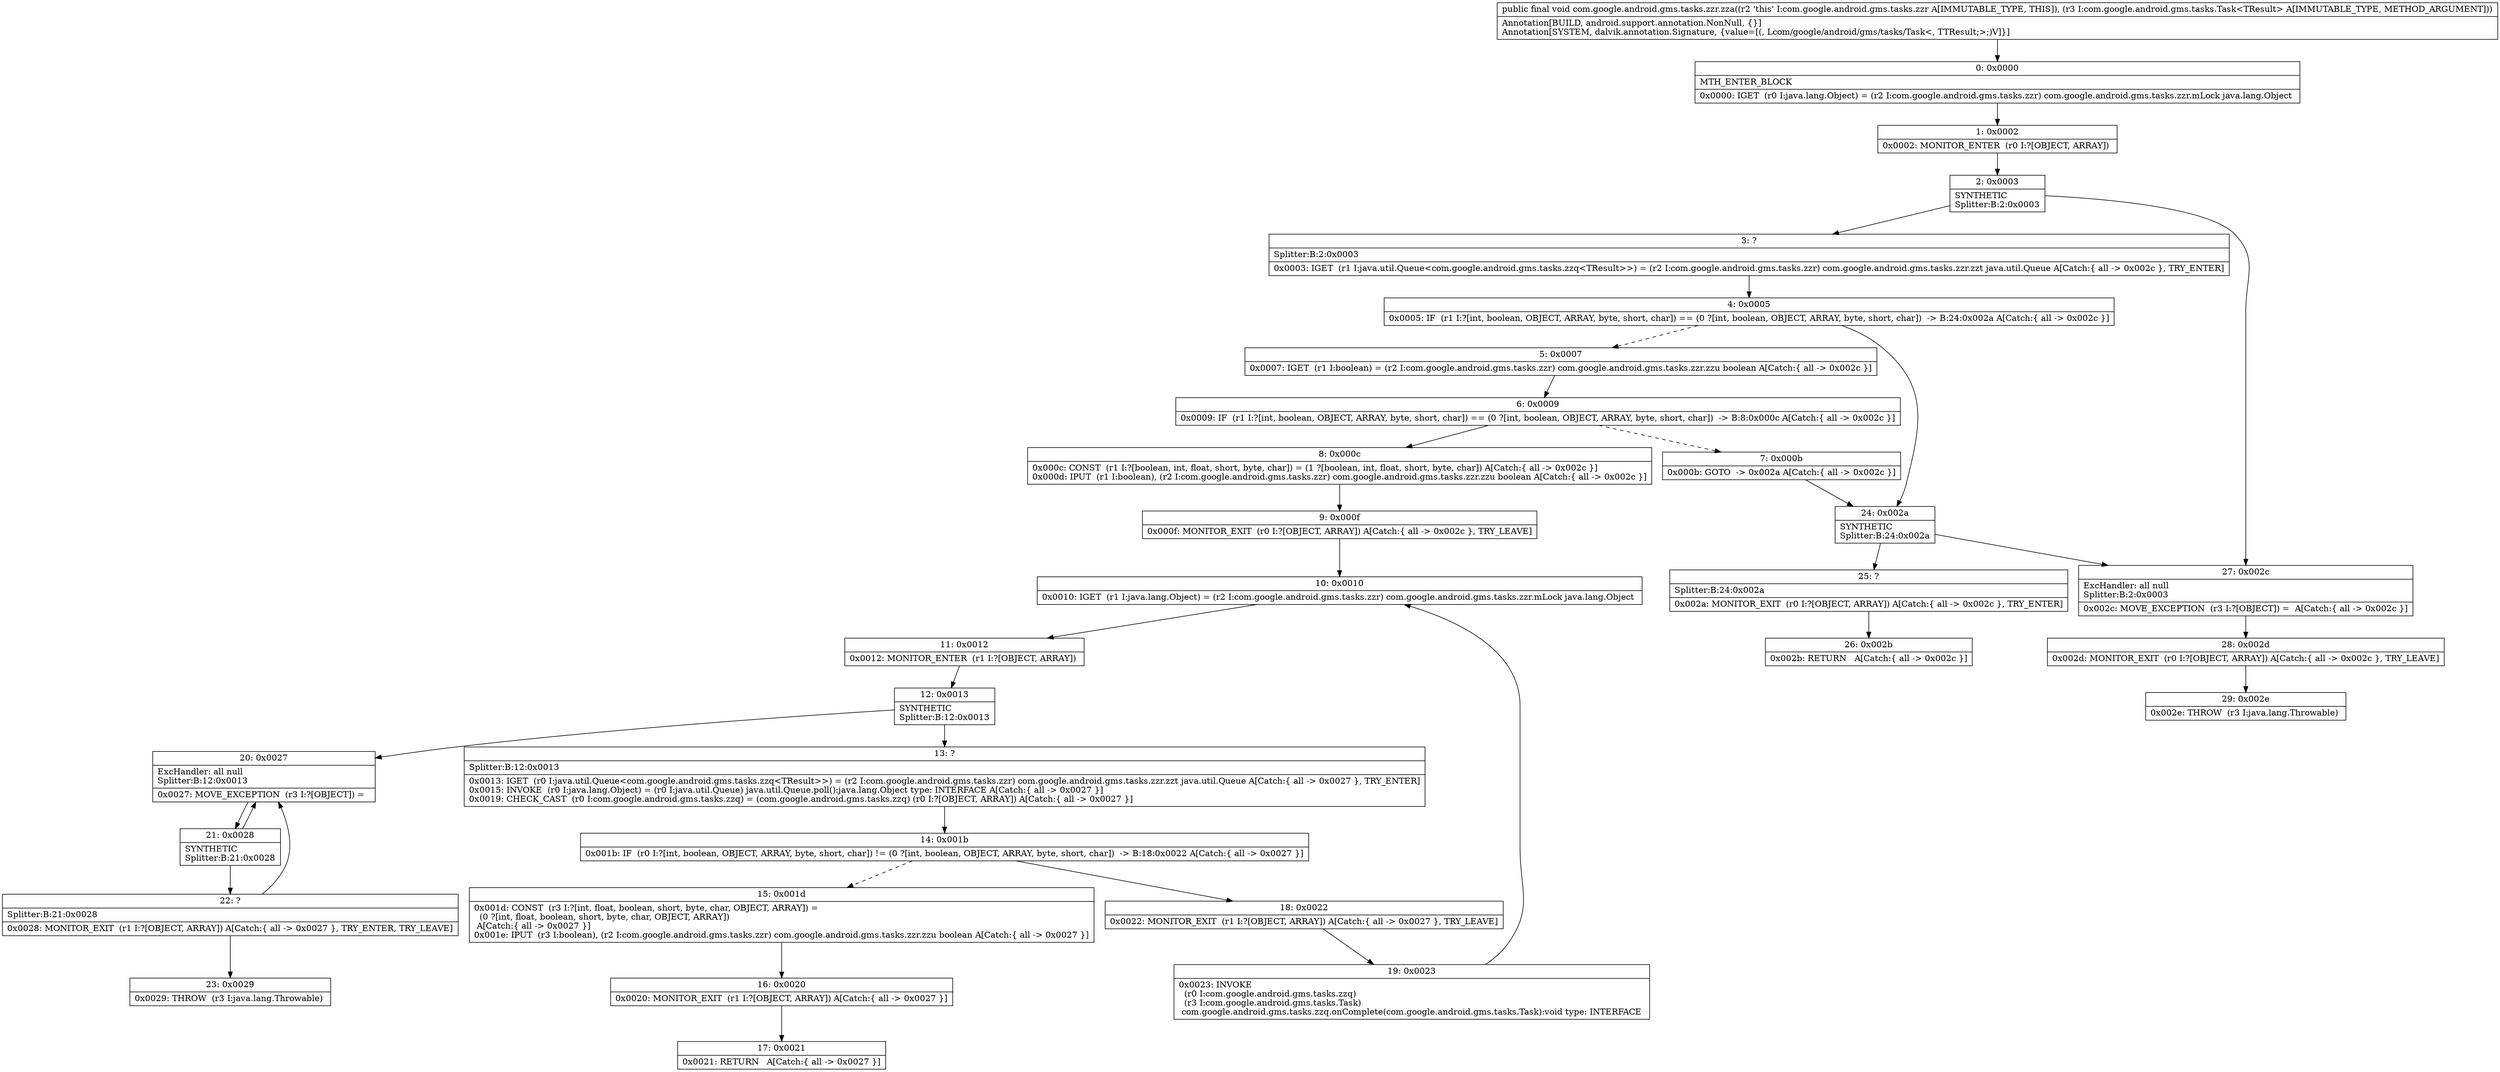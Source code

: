 digraph "CFG forcom.google.android.gms.tasks.zzr.zza(Lcom\/google\/android\/gms\/tasks\/Task;)V" {
Node_0 [shape=record,label="{0\:\ 0x0000|MTH_ENTER_BLOCK\l|0x0000: IGET  (r0 I:java.lang.Object) = (r2 I:com.google.android.gms.tasks.zzr) com.google.android.gms.tasks.zzr.mLock java.lang.Object \l}"];
Node_1 [shape=record,label="{1\:\ 0x0002|0x0002: MONITOR_ENTER  (r0 I:?[OBJECT, ARRAY]) \l}"];
Node_2 [shape=record,label="{2\:\ 0x0003|SYNTHETIC\lSplitter:B:2:0x0003\l}"];
Node_3 [shape=record,label="{3\:\ ?|Splitter:B:2:0x0003\l|0x0003: IGET  (r1 I:java.util.Queue\<com.google.android.gms.tasks.zzq\<TResult\>\>) = (r2 I:com.google.android.gms.tasks.zzr) com.google.android.gms.tasks.zzr.zzt java.util.Queue A[Catch:\{ all \-\> 0x002c \}, TRY_ENTER]\l}"];
Node_4 [shape=record,label="{4\:\ 0x0005|0x0005: IF  (r1 I:?[int, boolean, OBJECT, ARRAY, byte, short, char]) == (0 ?[int, boolean, OBJECT, ARRAY, byte, short, char])  \-\> B:24:0x002a A[Catch:\{ all \-\> 0x002c \}]\l}"];
Node_5 [shape=record,label="{5\:\ 0x0007|0x0007: IGET  (r1 I:boolean) = (r2 I:com.google.android.gms.tasks.zzr) com.google.android.gms.tasks.zzr.zzu boolean A[Catch:\{ all \-\> 0x002c \}]\l}"];
Node_6 [shape=record,label="{6\:\ 0x0009|0x0009: IF  (r1 I:?[int, boolean, OBJECT, ARRAY, byte, short, char]) == (0 ?[int, boolean, OBJECT, ARRAY, byte, short, char])  \-\> B:8:0x000c A[Catch:\{ all \-\> 0x002c \}]\l}"];
Node_7 [shape=record,label="{7\:\ 0x000b|0x000b: GOTO  \-\> 0x002a A[Catch:\{ all \-\> 0x002c \}]\l}"];
Node_8 [shape=record,label="{8\:\ 0x000c|0x000c: CONST  (r1 I:?[boolean, int, float, short, byte, char]) = (1 ?[boolean, int, float, short, byte, char]) A[Catch:\{ all \-\> 0x002c \}]\l0x000d: IPUT  (r1 I:boolean), (r2 I:com.google.android.gms.tasks.zzr) com.google.android.gms.tasks.zzr.zzu boolean A[Catch:\{ all \-\> 0x002c \}]\l}"];
Node_9 [shape=record,label="{9\:\ 0x000f|0x000f: MONITOR_EXIT  (r0 I:?[OBJECT, ARRAY]) A[Catch:\{ all \-\> 0x002c \}, TRY_LEAVE]\l}"];
Node_10 [shape=record,label="{10\:\ 0x0010|0x0010: IGET  (r1 I:java.lang.Object) = (r2 I:com.google.android.gms.tasks.zzr) com.google.android.gms.tasks.zzr.mLock java.lang.Object \l}"];
Node_11 [shape=record,label="{11\:\ 0x0012|0x0012: MONITOR_ENTER  (r1 I:?[OBJECT, ARRAY]) \l}"];
Node_12 [shape=record,label="{12\:\ 0x0013|SYNTHETIC\lSplitter:B:12:0x0013\l}"];
Node_13 [shape=record,label="{13\:\ ?|Splitter:B:12:0x0013\l|0x0013: IGET  (r0 I:java.util.Queue\<com.google.android.gms.tasks.zzq\<TResult\>\>) = (r2 I:com.google.android.gms.tasks.zzr) com.google.android.gms.tasks.zzr.zzt java.util.Queue A[Catch:\{ all \-\> 0x0027 \}, TRY_ENTER]\l0x0015: INVOKE  (r0 I:java.lang.Object) = (r0 I:java.util.Queue) java.util.Queue.poll():java.lang.Object type: INTERFACE A[Catch:\{ all \-\> 0x0027 \}]\l0x0019: CHECK_CAST  (r0 I:com.google.android.gms.tasks.zzq) = (com.google.android.gms.tasks.zzq) (r0 I:?[OBJECT, ARRAY]) A[Catch:\{ all \-\> 0x0027 \}]\l}"];
Node_14 [shape=record,label="{14\:\ 0x001b|0x001b: IF  (r0 I:?[int, boolean, OBJECT, ARRAY, byte, short, char]) != (0 ?[int, boolean, OBJECT, ARRAY, byte, short, char])  \-\> B:18:0x0022 A[Catch:\{ all \-\> 0x0027 \}]\l}"];
Node_15 [shape=record,label="{15\:\ 0x001d|0x001d: CONST  (r3 I:?[int, float, boolean, short, byte, char, OBJECT, ARRAY]) = \l  (0 ?[int, float, boolean, short, byte, char, OBJECT, ARRAY])\l A[Catch:\{ all \-\> 0x0027 \}]\l0x001e: IPUT  (r3 I:boolean), (r2 I:com.google.android.gms.tasks.zzr) com.google.android.gms.tasks.zzr.zzu boolean A[Catch:\{ all \-\> 0x0027 \}]\l}"];
Node_16 [shape=record,label="{16\:\ 0x0020|0x0020: MONITOR_EXIT  (r1 I:?[OBJECT, ARRAY]) A[Catch:\{ all \-\> 0x0027 \}]\l}"];
Node_17 [shape=record,label="{17\:\ 0x0021|0x0021: RETURN   A[Catch:\{ all \-\> 0x0027 \}]\l}"];
Node_18 [shape=record,label="{18\:\ 0x0022|0x0022: MONITOR_EXIT  (r1 I:?[OBJECT, ARRAY]) A[Catch:\{ all \-\> 0x0027 \}, TRY_LEAVE]\l}"];
Node_19 [shape=record,label="{19\:\ 0x0023|0x0023: INVOKE  \l  (r0 I:com.google.android.gms.tasks.zzq)\l  (r3 I:com.google.android.gms.tasks.Task)\l com.google.android.gms.tasks.zzq.onComplete(com.google.android.gms.tasks.Task):void type: INTERFACE \l}"];
Node_20 [shape=record,label="{20\:\ 0x0027|ExcHandler: all null\lSplitter:B:12:0x0013\l|0x0027: MOVE_EXCEPTION  (r3 I:?[OBJECT]) =  \l}"];
Node_21 [shape=record,label="{21\:\ 0x0028|SYNTHETIC\lSplitter:B:21:0x0028\l}"];
Node_22 [shape=record,label="{22\:\ ?|Splitter:B:21:0x0028\l|0x0028: MONITOR_EXIT  (r1 I:?[OBJECT, ARRAY]) A[Catch:\{ all \-\> 0x0027 \}, TRY_ENTER, TRY_LEAVE]\l}"];
Node_23 [shape=record,label="{23\:\ 0x0029|0x0029: THROW  (r3 I:java.lang.Throwable) \l}"];
Node_24 [shape=record,label="{24\:\ 0x002a|SYNTHETIC\lSplitter:B:24:0x002a\l}"];
Node_25 [shape=record,label="{25\:\ ?|Splitter:B:24:0x002a\l|0x002a: MONITOR_EXIT  (r0 I:?[OBJECT, ARRAY]) A[Catch:\{ all \-\> 0x002c \}, TRY_ENTER]\l}"];
Node_26 [shape=record,label="{26\:\ 0x002b|0x002b: RETURN   A[Catch:\{ all \-\> 0x002c \}]\l}"];
Node_27 [shape=record,label="{27\:\ 0x002c|ExcHandler: all null\lSplitter:B:2:0x0003\l|0x002c: MOVE_EXCEPTION  (r3 I:?[OBJECT]) =  A[Catch:\{ all \-\> 0x002c \}]\l}"];
Node_28 [shape=record,label="{28\:\ 0x002d|0x002d: MONITOR_EXIT  (r0 I:?[OBJECT, ARRAY]) A[Catch:\{ all \-\> 0x002c \}, TRY_LEAVE]\l}"];
Node_29 [shape=record,label="{29\:\ 0x002e|0x002e: THROW  (r3 I:java.lang.Throwable) \l}"];
MethodNode[shape=record,label="{public final void com.google.android.gms.tasks.zzr.zza((r2 'this' I:com.google.android.gms.tasks.zzr A[IMMUTABLE_TYPE, THIS]), (r3 I:com.google.android.gms.tasks.Task\<TResult\> A[IMMUTABLE_TYPE, METHOD_ARGUMENT]))  | Annotation[BUILD, android.support.annotation.NonNull, \{\}]\lAnnotation[SYSTEM, dalvik.annotation.Signature, \{value=[(, Lcom\/google\/android\/gms\/tasks\/Task\<, TTResult;\>;)V]\}]\l}"];
MethodNode -> Node_0;
Node_0 -> Node_1;
Node_1 -> Node_2;
Node_2 -> Node_3;
Node_2 -> Node_27;
Node_3 -> Node_4;
Node_4 -> Node_5[style=dashed];
Node_4 -> Node_24;
Node_5 -> Node_6;
Node_6 -> Node_7[style=dashed];
Node_6 -> Node_8;
Node_7 -> Node_24;
Node_8 -> Node_9;
Node_9 -> Node_10;
Node_10 -> Node_11;
Node_11 -> Node_12;
Node_12 -> Node_13;
Node_12 -> Node_20;
Node_13 -> Node_14;
Node_14 -> Node_15[style=dashed];
Node_14 -> Node_18;
Node_15 -> Node_16;
Node_16 -> Node_17;
Node_18 -> Node_19;
Node_19 -> Node_10;
Node_20 -> Node_21;
Node_21 -> Node_22;
Node_21 -> Node_20;
Node_22 -> Node_23;
Node_22 -> Node_20;
Node_24 -> Node_25;
Node_24 -> Node_27;
Node_25 -> Node_26;
Node_27 -> Node_28;
Node_28 -> Node_29;
}

